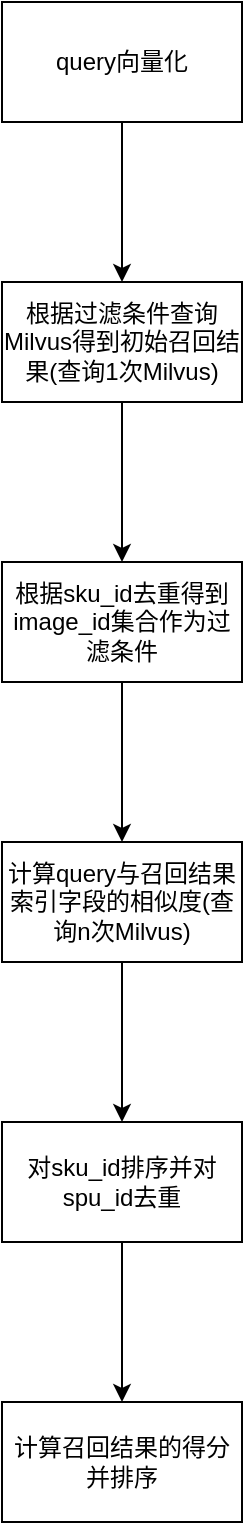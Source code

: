 <mxfile version="24.8.4">
  <diagram name="第 1 页" id="vwe1aWbab0xZmEjinILW">
    <mxGraphModel dx="946" dy="601" grid="1" gridSize="10" guides="1" tooltips="1" connect="1" arrows="1" fold="1" page="1" pageScale="1" pageWidth="827" pageHeight="1169" math="0" shadow="0">
      <root>
        <mxCell id="0" />
        <mxCell id="1" parent="0" />
        <mxCell id="Wh5OmNwA7AG11i1vEpEg-3" value="" style="edgeStyle=orthogonalEdgeStyle;rounded=0;orthogonalLoop=1;jettySize=auto;html=1;" edge="1" parent="1" source="Wh5OmNwA7AG11i1vEpEg-1" target="Wh5OmNwA7AG11i1vEpEg-2">
          <mxGeometry relative="1" as="geometry" />
        </mxCell>
        <mxCell id="Wh5OmNwA7AG11i1vEpEg-1" value="query向量化" style="rounded=0;whiteSpace=wrap;html=1;" vertex="1" parent="1">
          <mxGeometry x="160" y="80" width="120" height="60" as="geometry" />
        </mxCell>
        <mxCell id="Wh5OmNwA7AG11i1vEpEg-5" value="" style="edgeStyle=orthogonalEdgeStyle;rounded=0;orthogonalLoop=1;jettySize=auto;html=1;" edge="1" parent="1" source="Wh5OmNwA7AG11i1vEpEg-2" target="Wh5OmNwA7AG11i1vEpEg-4">
          <mxGeometry relative="1" as="geometry" />
        </mxCell>
        <mxCell id="Wh5OmNwA7AG11i1vEpEg-2" value="根据过滤条件查询Milvus得到初始召回结果(查询1次Milvus)" style="rounded=0;whiteSpace=wrap;html=1;" vertex="1" parent="1">
          <mxGeometry x="160" y="220" width="120" height="60" as="geometry" />
        </mxCell>
        <mxCell id="Wh5OmNwA7AG11i1vEpEg-7" value="" style="edgeStyle=orthogonalEdgeStyle;rounded=0;orthogonalLoop=1;jettySize=auto;html=1;" edge="1" parent="1" source="Wh5OmNwA7AG11i1vEpEg-4" target="Wh5OmNwA7AG11i1vEpEg-6">
          <mxGeometry relative="1" as="geometry" />
        </mxCell>
        <mxCell id="Wh5OmNwA7AG11i1vEpEg-4" value="根据sku_id去重得到image_id集合作为过滤条件" style="rounded=0;whiteSpace=wrap;html=1;" vertex="1" parent="1">
          <mxGeometry x="160" y="360" width="120" height="60" as="geometry" />
        </mxCell>
        <mxCell id="Wh5OmNwA7AG11i1vEpEg-9" value="" style="edgeStyle=orthogonalEdgeStyle;rounded=0;orthogonalLoop=1;jettySize=auto;html=1;" edge="1" parent="1" source="Wh5OmNwA7AG11i1vEpEg-6" target="Wh5OmNwA7AG11i1vEpEg-8">
          <mxGeometry relative="1" as="geometry" />
        </mxCell>
        <mxCell id="Wh5OmNwA7AG11i1vEpEg-6" value="计算query与召回结果索引字段的相似度(查询n次Milvus)" style="rounded=0;whiteSpace=wrap;html=1;" vertex="1" parent="1">
          <mxGeometry x="160" y="500" width="120" height="60" as="geometry" />
        </mxCell>
        <mxCell id="Wh5OmNwA7AG11i1vEpEg-11" value="" style="edgeStyle=orthogonalEdgeStyle;rounded=0;orthogonalLoop=1;jettySize=auto;html=1;" edge="1" parent="1" source="Wh5OmNwA7AG11i1vEpEg-8" target="Wh5OmNwA7AG11i1vEpEg-10">
          <mxGeometry relative="1" as="geometry" />
        </mxCell>
        <mxCell id="Wh5OmNwA7AG11i1vEpEg-8" value="对sku_id排序并对spu_id去重" style="rounded=0;whiteSpace=wrap;html=1;" vertex="1" parent="1">
          <mxGeometry x="160" y="640" width="120" height="60" as="geometry" />
        </mxCell>
        <mxCell id="Wh5OmNwA7AG11i1vEpEg-10" value="计算召回结果的得分并排序" style="rounded=0;whiteSpace=wrap;html=1;" vertex="1" parent="1">
          <mxGeometry x="160" y="780" width="120" height="60" as="geometry" />
        </mxCell>
      </root>
    </mxGraphModel>
  </diagram>
</mxfile>
